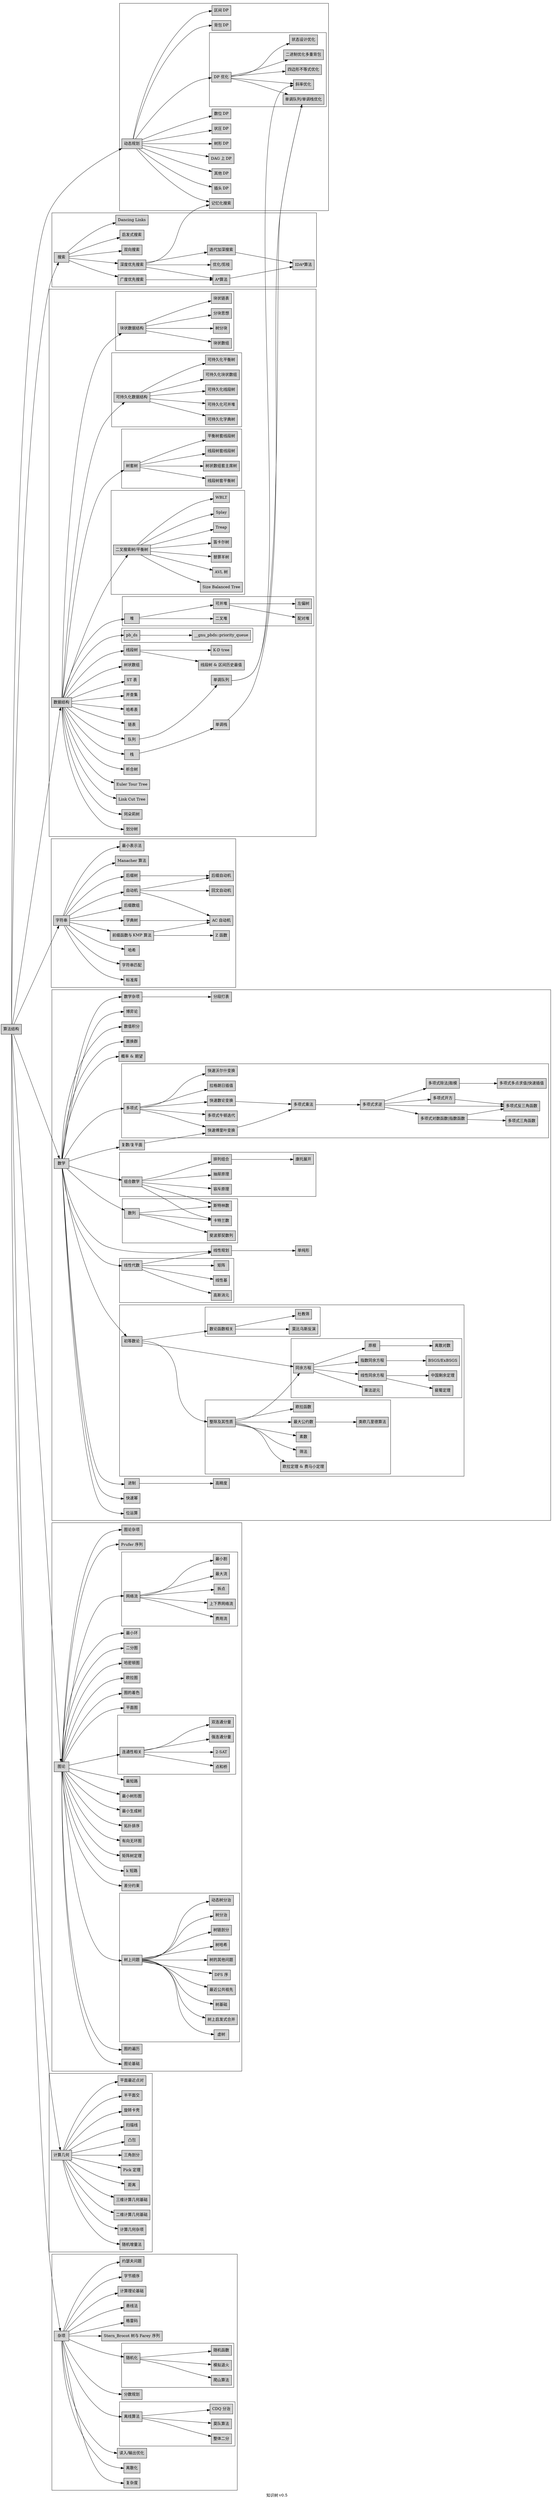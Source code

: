 digraph{
    graph[rankdir=LR,ranksep=1.5];
    node[shape=box,style=filled];

    root[label="算法结构"];
    root -> { dp, search, string, math, ds, gra, geometry, misc }

    subgraph cluster_search{/*{{{*/
        search[label="搜索"];
        search_opt[label="优化/剪枝"];
        search_dfs[label="深度优先搜索"];
        search_bfs[label="广度优先搜索"];
        search_bidir[label="双向搜索"];
        search_heuristic[label="启发式搜索"];
        search_astar[label="A*算法"];
        search_iter[label="迭代加深搜索"];
        search_ida[label="IDA*算法"];
        //search_back[label="回溯法"];
        search_dlx[label="Dancing Links"];

        search -> {
            search_dfs,
                search_bfs,
                search_bidir,
                search_heuristic,
                //search_back,
                search_dlx
        }
        search_dfs -> search_opt ;
        search_dfs -> search_astar;
        search_bfs -> search_astar -> search_ida ;
        search_dfs -> search_iter -> search_ida ;
    }/*}}}*/

    subgraph cluster_dp{/*{{{*/
        //bgcolor="green";

        dp[label="动态规划"];
        dp_memo[label="记忆化搜索"];
        dp_knapsack[label="背包 DP"];
        dp_interval[label="区间 DP"];
        dp_dag[label="DAG 上 DP"];
        dp_tree[label="树形 DP"];
        dp_state[label="状圧 DP"];
        dp_number[label="数位 DP"];
        dp_plug[label="插头 DP"];
        dp_misc[label="其他 DP"];

        subgraph cluster_dp_opt{
            dp_opt[label="DP 优化"];
            dp_opt_bin_mon_que_stack[label="单调队列/单调栈优化"];
            dp_opt_con_hull_opt[label="斜率优化"];
            dp_opt_knu_yao_qua_ine[label="四边形不等式优化"];
            dp_opt_bin_knapsack[label="二进制优化多重背包"];
            dp_opt_sta_opt[label="状态设计优化"];

            dp_opt ->{
                dp_opt_bin_knapsack,
                    dp_opt_bin_mon_que_stack,
                    dp_opt_con_hull_opt,
                    dp_opt_knu_yao_qua_ine,
                    dp_opt_sta_opt
            }
        }

        dp -> { 
            dp_memo,
                dp_knapsack,
                dp_interval,
                dp_dag,
                dp_tree,
                dp_state,
                dp_number,
                dp_plug,
                dp_opt,
                dp_misc
        }
    }/*}}}*/

    subgraph cluster_string{/*{{{*/
        string[label="字符串"];
        string_stl[label="标准库"];
        string_match[label="字符串匹配"];
        string_hash[label="哈希"];
        string_pre[label="前缀函数与 KMP 算法"];
        string_z[label="Z 函数"];
        string_trie[label="字典树"];
        string_sa[label="后缀数组"];
        string_auto[label="自动机"];
        string_ac[label="AC 自动机"];
        string_sam[label="后缀自动机"];
        string_pam[label="回文自动机"];
        string_suf_tree[label="后缀树"];
        string_manacher[label="Manacher 算法"];
        string_min[label="最小表示法"];

        string -> {
            string_stl,
                string_match,
                string_hash,
                string_pre,
                string_trie,
                string_auto,
                string_sa, string_suf_tree,
                string_manacher,
                string_min
        }
        string_auto -> { string_ac,string_sam,string_pam}
        string_pre -> {string_ac,string_z};
        string_suf_tree -> string_sam;
        string_trie -> string_ac;

    }/*}}}*/

    subgraph cluster_math { /*{{{*/
        math[label="数学"];
        math_base[label="进制"];
        math_bit[label="位运算"];
        math_bignum[label="高精度"];
        math_quick_pow[label="快速幂"];

        subgraph cluster_num_theorem{/*{{{*/
            math_num_theorem[label="初等数论"];
            subgraph cluster_math_div{/*{{{*/
                math_div[label="整除及其性质"];
                math_prime[label="素数"];
                math_gcd[label="最大公约数"];
                math_euler[label="欧拉函数"];
                math_fermat[label="欧拉定理 & 费马小定理"];
                math_sieve[label="筛法"];
                math_euclidean_like[label="类欧几里德算法"];

                math_div -> {
                    math_prime,
                        math_gcd,
                        math_euler,
                        math_fermat,
                        math_sieve
                }
                math_gcd -> math_euclidean_like;
            }/*}}}*/
            subgraph cluster_math_modular{/*{{{*/
                math_modular[label="同余方程"];
                math_bezouts[label="裴蜀定理"];
                math_inverse[label="乘法逆元"];
                math_linear_equation[label="线性同余方程"];
                math_exp_equation[label="指数同余方程"];
                math_crt[label="中国剩余定理"];
                math_bsgs[label="BSGS/ExBSGS"];
                math_primitive_root[label="原根"];
                math_discrete_log[label="离散对数"];

                math_modular -> {
                    math_inverse,
                        math_primitive_root,
                        math_linear_equation,
                        math_exp_equation
                }
                math_linear_equation -> math_crt;
                //math_inverse -> math_crt;
                math_primitive_root -> math_discrete_log;
                math_linear_equation -> math_bezouts ;
                math_exp_equation -> math_bsgs;
            }/*}}}*/
            subgraph cluster_math_num_the_func{/*{{{*/
                math_num_the_func[label="数论函数相关"];
                math_mobius[label=" 莫比乌斯反演"];
                math_du_sieves[label="杜教筛"];

                math_num_the_func -> {
                    math_mobius,
                        math_du_sieves
                }
            }/*}}}*/

            math_div -> math_modular;
            math_num_theorem -> {
                math_div,
                    math_modular,
                    math_num_the_func
            }
        }/*}}}*/
        subgraph cluster_math_linear_algebra{/*{{{*/
            math_linear_algebra[label="线性代数"];
            math_matrix[label="矩阵"];
            math_gauss[label="高斯消元"];
            math_basis[label="线性基"];

            math_linear_algebra -> {
                math_matrix,
                    math_gauss,
                    math_basis
            }
        }/*}}}*/
        math_linear_programming[label="线性规划"];
        math_simplex[label="单纯形"];
        subgraph cluster_math_array{/*{{{*/
            math_array[label="数列"];
            math_stirling[label="斯特林数"];
            math_catalan[label="卡特兰数"];
            math_fibonacci[label="斐波那契数列"];

            math_array -> {
                math_stirling,
                    math_catalan,
                    math_fibonacci
            }
        }/*}}}*/
        subgraph cluster_math_comb{/*{{{*/
            math_comb[label="组合数学"];
            math_combination[label="排列组合"];
            math_cantor[label="康托展开"];
            math_inc_exc_pri[label="容斥原理"];
            math_dra_pri[label="抽屉原理"];

            math_comb -> {
                math_combination,
                    math_catalan,
                    math_stirling,
                    math_inc_exc_pri,
                    math_dra_pri
            }
            math_combination -> math_cantor;
        }/*}}}*/
        math_complex[label="复数/复平面"];
        subgraph cluster_math_poly{/*{{{*/
            math_poly[label="多项式"];//1
            math_poly_inv_tri_func[label="多项式反三角函数"];//3
            math_poly_tri_func[label="多项式三角函数"];//4
            math_poly_mul_eval_inter[label="多项式多点求值|快速插值"];//5
            math_poly_newton[label="多项式牛顿迭代"];//6
            math_poly_ln_exp[label="多项式对数函数|指数函数"];//7
            math_poly_div_mod[label="多项式除法|取模"];//8
            math_poly_sqrt[label="多项式开方"];//9
            math_poly_inv[label="多项式求逆"];//10
            math_poly_lagrange_poly[label="拉格朗日插值"];//2
            math_poly_fwt[label="快速沃尔什变换"];//11
            math_poly_ntt[label="快速数论变换"];//12
            math_poly_fft[label="快速傅里叶变换"];//13
            math_poly_mul[label="多项式乘法"];//14

            math_poly -> {
                math_poly_newton,
                    math_poly_lagrange_poly,
                    math_poly_fwt,
                    math_poly_ntt,
                    math_poly_fft

                        /*math_poly_lagrange_poly,
                          math_poly_fft,
                          math_poly_ntt,
                          math_poly_fwt,
                          math_poly_inv,
                          math_poly_sqrt,
                          math_poly_div_mod,
                          math_poly_ln_exp,
                          math_poly_newton,
                          math_poly_mul_eval_inter,
                          math_poly_tri_func,
                          math_poly_inv_tri_func*/
            }
            {math_poly_ntt,math_poly_fft} -> math_poly_mul;
            math_poly_mul -> math_poly_inv;
            math_poly_inv -> {
                math_poly_ln_exp,
                    math_poly_div_mod,
                    math_poly_sqrt
            }
            math_poly_ln_exp -> math_poly_tri_func;
            { math_poly_ln_exp,
                math_poly_sqrt,
                math_poly_inv} -> math_poly_inv_tri_func;
            math_poly_div_mod -> math_poly_mul_eval_inter;
        }/*}}}*/
        math_dictionary[label="分段打表"];
        math_expectation[label="概率 & 期望"];
        math_permutation_group[label="置换群"];
        math_integral[label="数值积分"];
        math_game_theory[label="博弈论"];
        math_misc[label="数学杂项"];

        math -> {
            math_base,
                math_bit,
                math_quick_pow,
                math_linear_algebra,
                math_complex,
                math_num_theorem,
                math_array,
                math_poly,
                math_comb,
                math_expectation,
                math_permutation_group,
                math_integral,
                math_linear_programming,
                math_game_theory,
                math_misc
        }
        math_complex -> math_poly_fft;
        math_linear_programming -> math_simplex;
        math_base -> math_bignum;
        math_linear_algebra -> math_linear_programming;
        math_misc -> math_dictionary;
    }/*}}}*/

    subgraph cluster_ds{/*{{{*/
        ds[label="数据结构"];
        ds_stack[label="栈"];
        ds_queue[label="队列"];
        ds_linked_list[label="链表"];
        ds_hash[label="哈希表"];
        ds_dsu[label="并查集"];
        ds_monotonous_stack[label="单调栈"];
        ds_monotonous_queue[label="单调队列"];
        ds_sparse_table[label="ST 表"];
        ds_bit[label="树状数组"];
        ds_segment[label="线段树"];
        ds_segment_tree_beats[label="线段树 & 区间历史最值"];
        ds_dividing[label="划分树"];
        ds_odt[label="珂朵莉树"];
        ds_lct[label="Link Cut Tree"];
        ds_ett[label="Euler Tour Tree"];
        ds_divide_combine[label="析合树"];

        subgraph cluster_ds_pbds{
            ds_pbds[label="pb_ds"];
            ds_pb_ds_priority_queue[label="__gnu_pbds::priority_queue"];

            ds_pbds -> ds_pb_ds_priority_queue;
        }

        subgraph cluster_ds_heap{
            ds_heap[label="堆"];
            ds_binary_heap[label="二叉堆"];
            ds_merge_heap[label="可并堆"];
            ds_pairing_heap[label="配对堆"];
            ds_leftist_tree[label="左偏树"];

            ds_heap -> {
                ds_binary_heap,
                    ds_merge_heap
            }
            ds_merge_heap -> ds_pairing_heap;
            ds_merge_heap -> ds_leftist_tree;
        }
        subgraph cluster_ds_bst{
            ds_bst[label="二叉搜索树/平衡树"];
            ds_treap[label="Treap"];
            ds_splay[label="Splay"];
            ds_wblt[label="WBLT"];
            ds_sbt[label="Size Balanced Tree"];
            ds_avl[label="AVL 树"];
            ds_scapegoat[label="替罪羊树"];
            ds_cartesian_tree[label="笛卡尔树"];

            ds_bst -> {
                ds_treap,
                    ds_splay,
                    ds_wblt,
                    ds_sbt,
                    ds_avl,
                    ds_scapegoat,
                    ds_cartesian_tree
            }
        }
        subgraph cluster_ds_dsids{
            ds_dsids[label="树套树"];
            ds_seg_in_seg[label="线段树套线段树"];
            ds_seg_in_balanced[label="平衡树套线段树"];
            ds_balanced_in_seg[label="线段树套平衡树"];
            ds_persistent_in_bit[label="树状数组套主席树"];

            ds_dsids -> {
                ds_seg_in_seg,
                    ds_seg_in_balanced,
                    ds_balanced_in_seg,
                    ds_persistent_in_bit
            }
        }
        ds_k_dtree[label="K-D tree"];

        subgraph cluster_ds_persis{
            ds_persis[label="可持久化数据结构"];
            ds_persistent_seg[label="可持久化线段树"];
            ds_persistent_block_array[label="可持久化块状数组"];
            ds_persistent_balanced[label="可持久化平衡树"];
            ds_persistent_trie[label="可持久化字典树"];
            ds_persistent_heap[label="可持久化可并堆"];

            ds_persis -> {
                ds_persistent_seg,
                    ds_persistent_block_array,
                    ds_persistent_balanced,
                    ds_persistent_trie,
                    ds_persistent_heap
            }
        }
        subgraph cluster_ds_block{
            ds_block[label="块状数据结构"];
            ds_square_root_decomposition[label="分块思想"];
            ds_block_list[label="块状链表"];
            ds_block_array[label="块状数组"];
            ds_tree_decompose[label="树分块"];

            ds_block -> {
                ds_square_root_decomposition,
                    ds_block_list,
                    ds_block_array,
                    ds_tree_decompose
            }
        }

        ds -> {
            ds_pbds,
                ds_stack,
                ds_queue,
                ds_linked_list,
                ds_hash,
                ds_dsu,
                ds_heap,
                ds_block,
                ds_sparse_table,
                ds_bit,
                ds_segment,
                ds_dividing,
                ds_bst,
                ds_dsids,
                ds_persis,
                ds_odt,
                ds_lct,
                ds_ett,
                ds_divide_combine
        }
        ds_segment -> ds_segment_tree_beats;
        ds_segment -> ds_k_dtree;
        //ds_segment -> ds_persistent_seg;

        ds_stack -> ds_monotonous_stack;
        ds_queue -> ds_monotonous_queue;
        ds_monotonous_stack -> dp_opt_bin_mon_que_stack;
        ds_monotonous_queue -> dp_opt_bin_mon_que_stack;
        ds_monotonous_queue -> dp_opt_con_hull_opt;
        //ds_bst -> ds_persistent_balanced;
        //ds_merge_heap -> ds_persistent_heap;
    }/*}}}*/


    subgraph cluster_gra{/*{{{*/
        gra[label="图论"];
        graph_basic[label="图论基础"];
        graph_traverse[label="图的遍历"];

        subgraph cluster_gra_tree{
            gra_tree[label="树上问题"];
            graph_tree_basic[label="树基础"];
            graph_lca[label="最近公共祖先"];
            graph_dfs_order[label="DFS 序"];
            graph_tree_misc[label="树的其他问题"];
            graph_tree_hash[label="树哈希"];
            graph_heavy_light_decomposition[label="树链剖分"];
            graph_tree_divide[label="树分治"];
            graph_dynamic_tree_divide[label="动态树分治"];
            graph_virtual_tree[label="虚树"];
            graph_dsu_on_tree[label="树上启发式合并"];

            gra_tree -> {
                graph_tree_basic,
                    graph_lca,
                    graph_dfs_order,
                    graph_tree_misc,
                    graph_tree_hash,
                    graph_heavy_light_decomposition,
                    graph_tree_divide,
                    graph_dynamic_tree_divide,
                    graph_virtual_tree,
                    graph_dsu_on_tree
            }
        }
        graph_matrix_tree[label="矩阵树定理"];
        graph_dag[label="有向无环图"];
        graph_topo[label="拓扑排序"];
        graph_mst[label="最小生成树"];
        graphst[label="最小树形图"];
        graph_shortest_path[label="最短路"];
        graph_differential_constraints[label="差分约束"];
        graph_kth_path[label="k 短路"];

        subgraph cluster_gra_com{
            gra_com[label="连通性相关"];
            graph_scc[label="强连通分量"];
            graph_bcc[label="双连通分量"];
            graph_bridge[label="点和桥"];
            graph_2_sat[label="2-SAT"];

            gra_com -> {
                graph_scc,
                    graph_bcc,
                    graph_bridge,
                    graph_2_sat
            }
        }
        graph_euler[label="欧拉图"];
        graph_hamilton[label="哈密顿图"];
        graph_bi_graph[label="二分图"];
        graph_min_circle[label="最小环"];
        graph_planar[label="平面图"];
        graph_color[label="图的着色"];

        subgraph cluster_gra_flow{
            gra_flow[label="网络流"];
            graph_flow_node[label="拆点"];
            graph_flow_max_flow[label="最大流"];
            graph_flow_min_cut[label="最小割"];
            graph_flow_min_cost[label="费用流"];
            graph_flow_bound[label="上下界网络流"];

            gra_flow -> {
                graph_flow_node,
                    graph_flow_max_flow,
                    graph_flow_min_cut,
                    graph_flow_min_cost,
                    graph_flow_bound
            }
        }
        graph_prufer[label="Prufer 序列"];
        graph_misc[label="图论杂项"];

        gra -> {
            graph_basic,
                graph_traverse,
                gra_tree,
                graph_matrix_tree,
                graph_dag,
                graph_topo,
                graph_mst,
                graphst,
                graph_shortest_path,
                graph_differential_constraints,
                graph_kth_path,
                gra_com,
                graph_euler,
                graph_hamilton,
                graph_bi_graph,
                graph_min_circle,
                graph_planar,
                graph_color,
                gra_flow,
                graph_prufer,
                graph_misc
        }
    }/*}}}*/
    subgraph cluster_geometry{/*{{{*/
        geometry[label="计算几何"];
        geometry_2d[label="二维计算几何基础"];
        geometry_3d[label="三维计算几何基础"];
        geometry_distance[label="距离"];
        geometry_pick[label="Pick 定理"];
        geometry_triangulation[label="三角剖分"];
        geometry_convex_hull[label="凸包"];
        geometry_scanning[label="扫描线"];
        geometry_rotating_calipers[label="旋转卡壳"];
        geometry_half_plane_intersection[label="半平面交"];
        geometry_nearest_points[label="平面最近点对"];
        geometry_random_incremental[label="随机增量法"];
        geometry_magic[label="计算几何杂项"];

        geometry -> {
            geometry_2d,
                geometry_3d,
                geometry_distance,
                geometry_pick,
                geometry_triangulation,
                geometry_convex_hull,
                geometry_scanning,
                geometry_rotating_calipers,
                geometry_half_plane_intersection,
                geometry_nearest_points,
                geometry_random_incremental,
                geometry_magic
        }
    }/*}}}*/
    subgraph cluster_misc{/*{{{*/
        misc[label="杂项"];
        misc_io[label="读入/输出优化"];
        misc_complexity[label="复杂度"];
        misc_discrete[label="离散化"];

        subgraph cluster_misc_offline{
            misc_offline[label="离线算法"];
            misc_cdq_divide[label="CDQ 分治"];
            misc_parallel_binsearch[label="整体二分"];
            misc_mo_algo[label="莫队算法"];

            misc_offline -> {
                misc_cdq_divide,
                    misc_parallel_binsearch,
                    misc_mo_algo
            }
        }
        misc_fractional_programming[label="分数规划"];
        subgraph cluster_misc_random{
            misc_random[label="随机化"];
            misc_random_func[label="随机函数"];
            misc_hill_climbing[label="爬山算法"];
            misc_simulated_annealing[label="模拟退火"];
            misc_random -> {
                misc_random_func,
                    misc_hill_climbing,
                    misc_simulated_annealing
            }
        }
        misc_largest_matrix[label="悬线法"];
        misc_cc_basic[label="计算理论基础"];
        misc_endianness[label="字节顺序"];
        misc_josephus[label="约瑟夫问题"];
        misc_stern_brocot[label="Stern_Brocot 树与 Farey 序列"];
        misc_gray_code[label="格雷码"];

        misc -> {
            misc_io,
                misc_complexity,
                misc_discrete,
                misc_offline,
                misc_fractional_programming,
                misc_random,
                misc_largest_matrix,
                misc_cc_basic,
                misc_endianness,
                misc_josephus,
                misc_stern_brocot,
                misc_gray_code
        }
    }/*}}}*/


    //other relations
    search_dfs -> dp_memo;

    label="知识树 v0.5";
}
